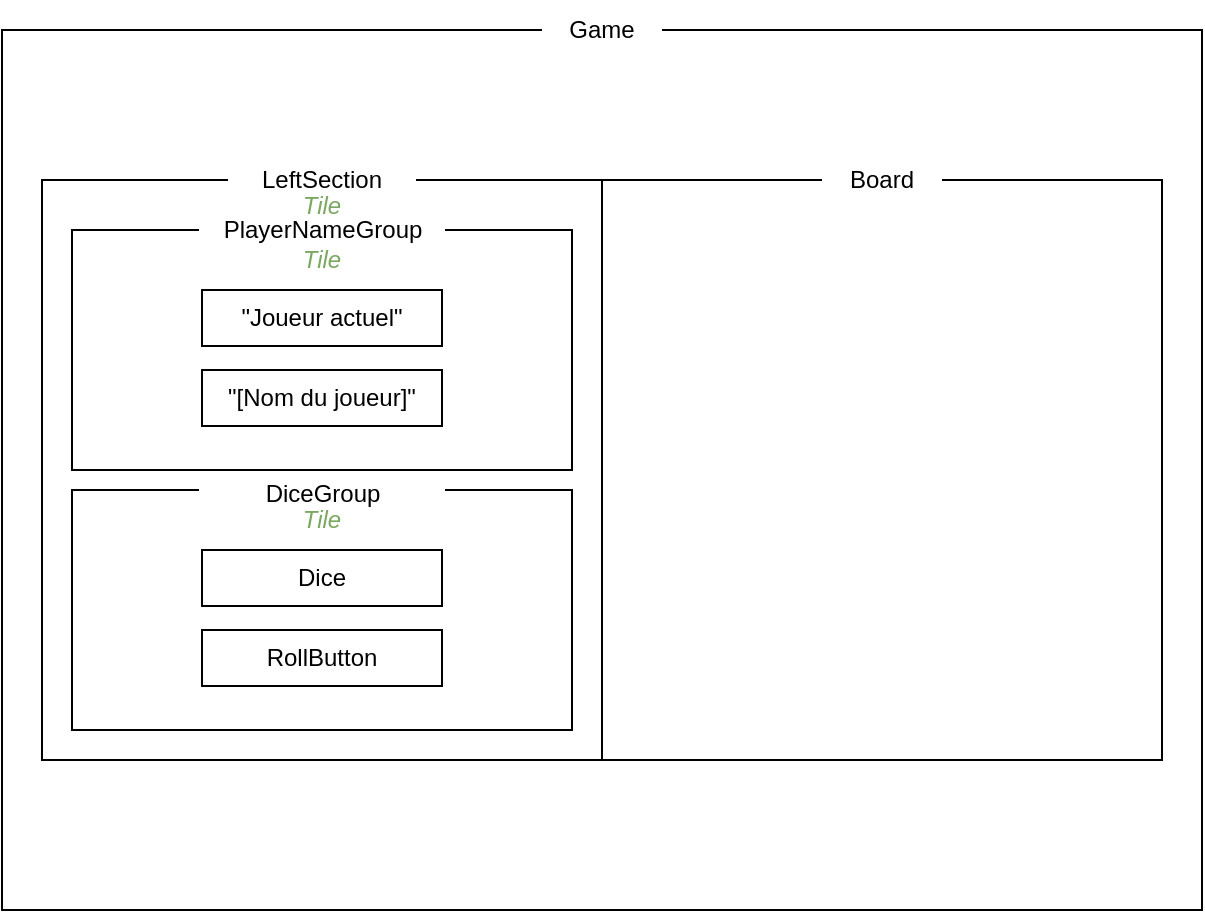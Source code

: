 <mxfile version="21.3.2" pages="2">
  <diagram id="2TP4eQAsvQmvE03BOklb" name="Structure">
    <mxGraphModel dx="1659" dy="928" grid="1" gridSize="10" guides="1" tooltips="1" connect="1" arrows="1" fold="1" page="1" pageScale="1" pageWidth="827" pageHeight="583" math="0" shadow="0">
      <root>
        <mxCell id="0" />
        <mxCell id="1" parent="0" />
        <mxCell id="-zkTO1DV0gP4Dm81hz_4-1" value="" style="rounded=0;whiteSpace=wrap;html=1;" parent="1" vertex="1">
          <mxGeometry x="114" y="40" width="600" height="440" as="geometry" />
        </mxCell>
        <mxCell id="-zkTO1DV0gP4Dm81hz_4-2" value="" style="rounded=0;whiteSpace=wrap;html=1;" parent="1" vertex="1">
          <mxGeometry x="414" y="115" width="280" height="290" as="geometry" />
        </mxCell>
        <mxCell id="-zkTO1DV0gP4Dm81hz_4-3" value="" style="rounded=0;whiteSpace=wrap;html=1;" parent="1" vertex="1">
          <mxGeometry x="134" y="115" width="280" height="290" as="geometry" />
        </mxCell>
        <mxCell id="-zkTO1DV0gP4Dm81hz_4-4" value="LeftSection" style="text;html=1;strokeColor=none;fillColor=default;align=center;verticalAlign=middle;whiteSpace=wrap;rounded=0;" parent="1" vertex="1">
          <mxGeometry x="227" y="100" width="94" height="30" as="geometry" />
        </mxCell>
        <mxCell id="-zkTO1DV0gP4Dm81hz_4-5" value="Board" style="text;html=1;strokeColor=none;fillColor=default;align=center;verticalAlign=middle;whiteSpace=wrap;rounded=0;" parent="1" vertex="1">
          <mxGeometry x="524" y="100" width="60" height="30" as="geometry" />
        </mxCell>
        <mxCell id="-zkTO1DV0gP4Dm81hz_4-6" value="Game" style="text;html=1;strokeColor=none;fillColor=default;align=center;verticalAlign=middle;whiteSpace=wrap;rounded=0;" parent="1" vertex="1">
          <mxGeometry x="384" y="25" width="60" height="30" as="geometry" />
        </mxCell>
        <mxCell id="-zkTO1DV0gP4Dm81hz_4-8" value="" style="rounded=0;whiteSpace=wrap;html=1;fillColor=default;" parent="1" vertex="1">
          <mxGeometry x="149" y="140" width="250" height="120" as="geometry" />
        </mxCell>
        <mxCell id="-zkTO1DV0gP4Dm81hz_4-9" value="" style="rounded=0;whiteSpace=wrap;html=1;fillColor=default;" parent="1" vertex="1">
          <mxGeometry x="149" y="270" width="250" height="120" as="geometry" />
        </mxCell>
        <mxCell id="-zkTO1DV0gP4Dm81hz_4-10" value="PlayerNameGroup" style="text;html=1;strokeColor=none;fillColor=default;align=center;verticalAlign=middle;whiteSpace=wrap;rounded=0;" parent="1" vertex="1">
          <mxGeometry x="212.5" y="125" width="123" height="30" as="geometry" />
        </mxCell>
        <mxCell id="-zkTO1DV0gP4Dm81hz_4-11" value="DiceGroup" style="text;html=1;strokeColor=none;fillColor=default;align=center;verticalAlign=middle;whiteSpace=wrap;rounded=0;" parent="1" vertex="1">
          <mxGeometry x="212.5" y="262" width="123" height="20" as="geometry" />
        </mxCell>
        <mxCell id="-zkTO1DV0gP4Dm81hz_4-12" value="Tile" style="text;html=1;strokeColor=none;fillColor=none;align=center;verticalAlign=middle;whiteSpace=wrap;rounded=0;fontStyle=2;fontColor=#7AA860;" parent="1" vertex="1">
          <mxGeometry x="244" y="120" width="60" height="15" as="geometry" />
        </mxCell>
        <mxCell id="-zkTO1DV0gP4Dm81hz_4-13" value="Tile" style="text;html=1;strokeColor=none;fillColor=none;align=center;verticalAlign=middle;whiteSpace=wrap;rounded=0;fontStyle=2;fontColor=#7AA860;" parent="1" vertex="1">
          <mxGeometry x="244" y="147" width="60" height="15" as="geometry" />
        </mxCell>
        <mxCell id="-zkTO1DV0gP4Dm81hz_4-14" value="Tile" style="text;html=1;strokeColor=none;fillColor=none;align=center;verticalAlign=middle;whiteSpace=wrap;rounded=0;fontStyle=2;fontColor=#7AA860;" parent="1" vertex="1">
          <mxGeometry x="244" y="277" width="60" height="15" as="geometry" />
        </mxCell>
        <mxCell id="-zkTO1DV0gP4Dm81hz_4-15" value="&lt;font color=&quot;#000000&quot;&gt;&quot;Joueur actuel&quot;&lt;/font&gt;" style="rounded=0;whiteSpace=wrap;html=1;fontColor=#7AA860;fillColor=default;" parent="1" vertex="1">
          <mxGeometry x="214" y="170" width="120" height="28" as="geometry" />
        </mxCell>
        <mxCell id="-zkTO1DV0gP4Dm81hz_4-16" value="&lt;font color=&quot;#000000&quot;&gt;&quot;[Nom du joueur]&quot;&lt;/font&gt;" style="rounded=0;whiteSpace=wrap;html=1;fontColor=#7AA860;fillColor=default;" parent="1" vertex="1">
          <mxGeometry x="214" y="210" width="120" height="28" as="geometry" />
        </mxCell>
        <mxCell id="-zkTO1DV0gP4Dm81hz_4-17" value="&lt;font color=&quot;#000000&quot;&gt;Dice&lt;/font&gt;" style="rounded=0;whiteSpace=wrap;html=1;fontColor=#7AA860;fillColor=default;" parent="1" vertex="1">
          <mxGeometry x="214" y="300" width="120" height="28" as="geometry" />
        </mxCell>
        <mxCell id="-zkTO1DV0gP4Dm81hz_4-18" value="&lt;font color=&quot;#000000&quot;&gt;RollButton&lt;/font&gt;" style="rounded=0;whiteSpace=wrap;html=1;fontColor=#7AA860;fillColor=default;" parent="1" vertex="1">
          <mxGeometry x="214" y="340" width="120" height="28" as="geometry" />
        </mxCell>
      </root>
    </mxGraphModel>
  </diagram>
  <diagram id="ebcAKLJAnbXmZ-Qhhpz-" name="Class Diagram">
    <mxGraphModel dx="2440" dy="1365" grid="1" gridSize="10" guides="1" tooltips="1" connect="1" arrows="1" fold="1" page="1" pageScale="1" pageWidth="827" pageHeight="583" math="0" shadow="0">
      <root>
        <mxCell id="0" />
        <mxCell id="1" parent="0" />
        <mxCell id="c6es1fCWVPQ6mSqu7Osp-5" value="Game" style="swimlane;fontStyle=1;align=center;verticalAlign=top;childLayout=stackLayout;horizontal=1;startSize=26;horizontalStack=0;resizeParent=1;resizeParentMax=0;resizeLast=0;collapsible=1;marginBottom=0;fontColor=#000000;fillColor=default;" parent="1" vertex="1">
          <mxGeometry x="40" y="40" width="230" height="164" as="geometry" />
        </mxCell>
        <mxCell id="c6es1fCWVPQ6mSqu7Osp-6" value="- leftSection : LeftSection" style="text;strokeColor=none;fillColor=none;align=left;verticalAlign=top;spacingLeft=4;spacingRight=4;overflow=hidden;rotatable=0;points=[[0,0.5],[1,0.5]];portConstraint=eastwest;fontColor=#000000;" parent="c6es1fCWVPQ6mSqu7Osp-5" vertex="1">
          <mxGeometry y="26" width="230" height="26" as="geometry" />
        </mxCell>
        <mxCell id="c6es1fCWVPQ6mSqu7Osp-10" value="- _currentPlayer : Player" style="text;strokeColor=none;fillColor=none;align=left;verticalAlign=top;spacingLeft=4;spacingRight=4;overflow=hidden;rotatable=0;points=[[0,0.5],[1,0.5]];portConstraint=eastwest;fontColor=#000000;" parent="c6es1fCWVPQ6mSqu7Osp-5" vertex="1">
          <mxGeometry y="52" width="230" height="26" as="geometry" />
        </mxCell>
        <mxCell id="c6es1fCWVPQ6mSqu7Osp-7" value="" style="line;strokeWidth=1;fillColor=none;align=left;verticalAlign=middle;spacingTop=-1;spacingLeft=3;spacingRight=3;rotatable=0;labelPosition=right;points=[];portConstraint=eastwest;fontColor=#000000;" parent="c6es1fCWVPQ6mSqu7Osp-5" vertex="1">
          <mxGeometry y="78" width="230" height="8" as="geometry" />
        </mxCell>
        <mxCell id="c6es1fCWVPQ6mSqu7Osp-8" value="+ update(Observable) : void" style="text;strokeColor=none;fillColor=none;align=left;verticalAlign=top;spacingLeft=4;spacingRight=4;overflow=hidden;rotatable=0;points=[[0,0.5],[1,0.5]];portConstraint=eastwest;fontColor=#000000;" parent="c6es1fCWVPQ6mSqu7Osp-5" vertex="1">
          <mxGeometry y="86" width="230" height="26" as="geometry" />
        </mxCell>
        <mxCell id="c6es1fCWVPQ6mSqu7Osp-12" value="- movePawn(Pawn, number) : void" style="text;strokeColor=none;fillColor=none;align=left;verticalAlign=top;spacingLeft=4;spacingRight=4;overflow=hidden;rotatable=0;points=[[0,0.5],[1,0.5]];portConstraint=eastwest;fontColor=#000000;" parent="c6es1fCWVPQ6mSqu7Osp-5" vertex="1">
          <mxGeometry y="112" width="230" height="26" as="geometry" />
        </mxCell>
        <mxCell id="c6es1fCWVPQ6mSqu7Osp-83" value="- set currentPlayer" style="text;strokeColor=none;fillColor=none;align=left;verticalAlign=top;spacingLeft=4;spacingRight=4;overflow=hidden;rotatable=0;points=[[0,0.5],[1,0.5]];portConstraint=eastwest;fontColor=#000000;" parent="c6es1fCWVPQ6mSqu7Osp-5" vertex="1">
          <mxGeometry y="138" width="230" height="26" as="geometry" />
        </mxCell>
        <mxCell id="c6es1fCWVPQ6mSqu7Osp-17" value="&lt;&lt; Interface &gt;&gt;&#xa;Observer" style="swimlane;fontStyle=1;align=center;verticalAlign=top;childLayout=stackLayout;horizontal=1;startSize=40;horizontalStack=0;resizeParent=1;resizeParentMax=0;resizeLast=0;collapsible=1;marginBottom=0;fontColor=#000000;fillColor=default;points=[[0,0,0,0,0],[0,0.26,0,0,0],[0,0.54,0,0,0],[0,0.76,0,0,0],[0,1,0,0,0],[0.25,0,0,0,0],[0.25,1,0,0,0],[0.5,0,0,0,0],[0.5,1,0,0,0],[0.75,0,0,0,0],[0.75,1,0,0,0],[1,0,0,0,0],[1,0.26,0,0,0],[1,0.5,0,0,0],[1,0.76,0,0,0],[1,1,0,0,0]];" parent="1" vertex="1">
          <mxGeometry x="340" y="40" width="230" height="74" as="geometry" />
        </mxCell>
        <mxCell id="c6es1fCWVPQ6mSqu7Osp-19" value="" style="line;strokeWidth=1;fillColor=none;align=left;verticalAlign=middle;spacingTop=-1;spacingLeft=3;spacingRight=3;rotatable=0;labelPosition=right;points=[];portConstraint=eastwest;fontColor=#000000;" parent="c6es1fCWVPQ6mSqu7Osp-17" vertex="1">
          <mxGeometry y="40" width="230" height="8" as="geometry" />
        </mxCell>
        <mxCell id="c6es1fCWVPQ6mSqu7Osp-20" value="+ update(Observable) : void" style="text;strokeColor=none;fillColor=none;align=left;verticalAlign=top;spacingLeft=4;spacingRight=4;overflow=hidden;rotatable=0;points=[[0,0.5],[1,0.5]];portConstraint=eastwest;fontColor=#000000;" parent="c6es1fCWVPQ6mSqu7Osp-17" vertex="1">
          <mxGeometry y="48" width="230" height="26" as="geometry" />
        </mxCell>
        <mxCell id="c6es1fCWVPQ6mSqu7Osp-23" style="rounded=0;orthogonalLoop=1;jettySize=auto;html=1;exitX=1;exitY=0.5;exitDx=0;exitDy=0;fontColor=#000000;dashed=1;endArrow=block;endFill=0;edgeStyle=orthogonalEdgeStyle;entryX=0;entryY=0.54;entryDx=0;entryDy=0;entryPerimeter=0;" parent="1" source="c6es1fCWVPQ6mSqu7Osp-6" target="c6es1fCWVPQ6mSqu7Osp-17" edge="1">
          <mxGeometry relative="1" as="geometry">
            <mxPoint x="320" y="79" as="targetPoint" />
            <Array as="points">
              <mxPoint x="270" y="80" />
            </Array>
          </mxGeometry>
        </mxCell>
        <mxCell id="c6es1fCWVPQ6mSqu7Osp-30" style="edgeStyle=orthogonalEdgeStyle;rounded=0;orthogonalLoop=1;jettySize=auto;html=1;exitX=0.5;exitY=0;exitDx=0;exitDy=0;entryX=0.5;entryY=1;entryDx=0;entryDy=0;fontColor=#000000;endArrow=classic;endFill=1;" parent="1" source="c6es1fCWVPQ6mSqu7Osp-24" target="c6es1fCWVPQ6mSqu7Osp-5" edge="1">
          <mxGeometry relative="1" as="geometry" />
        </mxCell>
        <mxCell id="c6es1fCWVPQ6mSqu7Osp-42" style="edgeStyle=orthogonalEdgeStyle;rounded=0;orthogonalLoop=1;jettySize=auto;html=1;exitX=1;exitY=0.5;exitDx=0;exitDy=0;entryX=0;entryY=0.44;entryDx=0;entryDy=0;entryPerimeter=0;fontColor=#000000;endArrow=block;endFill=0;" parent="1" source="c6es1fCWVPQ6mSqu7Osp-26" target="c6es1fCWVPQ6mSqu7Osp-35" edge="1">
          <mxGeometry relative="1" as="geometry">
            <Array as="points">
              <mxPoint x="270" y="300" />
              <mxPoint x="300" y="300" />
              <mxPoint x="300" y="383" />
            </Array>
          </mxGeometry>
        </mxCell>
        <mxCell id="c6es1fCWVPQ6mSqu7Osp-24" value="LeftSection" style="swimlane;fontStyle=1;align=center;verticalAlign=top;childLayout=stackLayout;horizontal=1;startSize=26;horizontalStack=0;resizeParent=1;resizeParentMax=0;resizeLast=0;collapsible=1;marginBottom=0;fontColor=#000000;fillColor=default;points=[[0,0,0,0,0],[0,0.25,0,0,0],[0,0.5,0,0,0],[0,0.75,0,0,0],[0,1,0,0,0],[0.25,0,0,0,0],[0.25,1,0,0,0],[0.5,0,0,0,0],[0.5,1,0,0,0],[0.75,0,0,0,0],[0.75,1,0,0,0],[1,0,0,0,0],[1,0.11,0,0,0],[1,0.25,0,0,0],[1,0.5,0,0,0],[1,0.75,0,0,0],[1,1,0,0,0]];" parent="1" vertex="1">
          <mxGeometry x="40" y="230" width="230" height="190" as="geometry" />
        </mxCell>
        <mxCell id="c6es1fCWVPQ6mSqu7Osp-25" value="- diceGroup : DiceGroup" style="text;strokeColor=none;fillColor=none;align=left;verticalAlign=top;spacingLeft=4;spacingRight=4;overflow=hidden;rotatable=0;points=[[0,0.5],[1,0.5]];portConstraint=eastwest;fontColor=#000000;" parent="c6es1fCWVPQ6mSqu7Osp-24" vertex="1">
          <mxGeometry y="26" width="230" height="26" as="geometry" />
        </mxCell>
        <mxCell id="c6es1fCWVPQ6mSqu7Osp-26" value="- playerNameGroup : PlayerNameGroup" style="text;strokeColor=none;fillColor=none;align=left;verticalAlign=top;spacingLeft=4;spacingRight=4;overflow=hidden;rotatable=0;points=[[0,0.5],[1,0.5]];portConstraint=eastwest;fontColor=#000000;" parent="c6es1fCWVPQ6mSqu7Osp-24" vertex="1">
          <mxGeometry y="52" width="230" height="26" as="geometry" />
        </mxCell>
        <mxCell id="c6es1fCWVPQ6mSqu7Osp-27" value="" style="line;strokeWidth=1;fillColor=none;align=left;verticalAlign=middle;spacingTop=-1;spacingLeft=3;spacingRight=3;rotatable=0;labelPosition=right;points=[];portConstraint=eastwest;fontColor=#000000;" parent="c6es1fCWVPQ6mSqu7Osp-24" vertex="1">
          <mxGeometry y="78" width="230" height="8" as="geometry" />
        </mxCell>
        <mxCell id="c6es1fCWVPQ6mSqu7Osp-28" value="+ subscribe(Observer) : void" style="text;strokeColor=none;fillColor=none;align=left;verticalAlign=top;spacingLeft=4;spacingRight=4;overflow=hidden;rotatable=0;points=[[0,0.5],[1,0.5]];portConstraint=eastwest;fontColor=#000000;" parent="c6es1fCWVPQ6mSqu7Osp-24" vertex="1">
          <mxGeometry y="86" width="230" height="26" as="geometry" />
        </mxCell>
        <mxCell id="c6es1fCWVPQ6mSqu7Osp-81" value="+ disableRollButton() : void" style="text;strokeColor=none;fillColor=none;align=left;verticalAlign=top;spacingLeft=4;spacingRight=4;overflow=hidden;rotatable=0;points=[[0,0.5],[1,0.5]];portConstraint=eastwest;fontColor=#000000;" parent="c6es1fCWVPQ6mSqu7Osp-24" vertex="1">
          <mxGeometry y="112" width="230" height="26" as="geometry" />
        </mxCell>
        <mxCell id="c6es1fCWVPQ6mSqu7Osp-82" value="+ enableRollButton() : void" style="text;strokeColor=none;fillColor=none;align=left;verticalAlign=top;spacingLeft=4;spacingRight=4;overflow=hidden;rotatable=0;points=[[0,0.5],[1,0.5]];portConstraint=eastwest;fontColor=#000000;" parent="c6es1fCWVPQ6mSqu7Osp-24" vertex="1">
          <mxGeometry y="138" width="230" height="26" as="geometry" />
        </mxCell>
        <mxCell id="c6es1fCWVPQ6mSqu7Osp-29" value="+ updatePlayerName(String) : void" style="text;strokeColor=none;fillColor=none;align=left;verticalAlign=top;spacingLeft=4;spacingRight=4;overflow=hidden;rotatable=0;points=[[0,0.5],[1,0.5]];portConstraint=eastwest;fontColor=#000000;" parent="c6es1fCWVPQ6mSqu7Osp-24" vertex="1">
          <mxGeometry y="164" width="230" height="26" as="geometry" />
        </mxCell>
        <mxCell id="c6es1fCWVPQ6mSqu7Osp-35" value="Tile" style="swimlane;fontStyle=1;align=center;verticalAlign=top;childLayout=stackLayout;horizontal=1;startSize=26;horizontalStack=0;resizeParent=1;resizeParentMax=0;resizeLast=0;collapsible=1;marginBottom=0;fontColor=#000000;fillColor=default;points=[[0,0,0,0,0],[0,0.29,0,0,0],[0,0.44,0,0,0],[0,0.5,0,0,0],[0,0.76,0,0,0],[0,1,0,0,0],[0.25,0,0,0,0],[0.25,1,0,0,0],[0.5,0,0,0,0],[0.5,1,0,0,0],[0.75,0,0,0,0],[0.75,1,0,0,0],[1,0,0,0,0],[1,0.26,0,0,0],[1,0.5,0,0,0],[1,0.76,0,0,0],[1,1,0,0,0]];" parent="1" vertex="1">
          <mxGeometry x="340" y="368" width="230" height="34" as="geometry" />
        </mxCell>
        <mxCell id="c6es1fCWVPQ6mSqu7Osp-37" value="" style="line;strokeWidth=1;fillColor=none;align=left;verticalAlign=middle;spacingTop=-1;spacingLeft=3;spacingRight=3;rotatable=0;labelPosition=right;points=[];portConstraint=eastwest;fontColor=#000000;" parent="c6es1fCWVPQ6mSqu7Osp-35" vertex="1">
          <mxGeometry y="26" width="230" height="8" as="geometry" />
        </mxCell>
        <mxCell id="c6es1fCWVPQ6mSqu7Osp-50" style="edgeStyle=orthogonalEdgeStyle;rounded=0;orthogonalLoop=1;jettySize=auto;html=1;exitX=0.5;exitY=0;exitDx=0;exitDy=0;exitPerimeter=0;entryX=0.5;entryY=1;entryDx=0;entryDy=0;entryPerimeter=0;fontColor=#000000;endArrow=classic;endFill=1;" parent="1" source="c6es1fCWVPQ6mSqu7Osp-44" target="c6es1fCWVPQ6mSqu7Osp-24" edge="1">
          <mxGeometry relative="1" as="geometry" />
        </mxCell>
        <mxCell id="c6es1fCWVPQ6mSqu7Osp-58" style="edgeStyle=orthogonalEdgeStyle;rounded=0;orthogonalLoop=1;jettySize=auto;html=1;exitX=1;exitY=0.06;exitDx=0;exitDy=0;exitPerimeter=0;entryX=0;entryY=0.44;entryDx=0;entryDy=0;entryPerimeter=0;fontColor=#000000;endArrow=block;endFill=0;" parent="1" source="c6es1fCWVPQ6mSqu7Osp-44" target="c6es1fCWVPQ6mSqu7Osp-35" edge="1">
          <mxGeometry relative="1" as="geometry">
            <Array as="points">
              <mxPoint x="300" y="476" />
              <mxPoint x="300" y="383" />
            </Array>
          </mxGeometry>
        </mxCell>
        <mxCell id="c6es1fCWVPQ6mSqu7Osp-44" value="DiceGroup" style="swimlane;fontStyle=1;align=center;verticalAlign=top;childLayout=stackLayout;horizontal=1;startSize=26;horizontalStack=0;resizeParent=1;resizeParentMax=0;resizeLast=0;collapsible=1;marginBottom=0;fontColor=#000000;fillColor=default;points=[[0,0,0,0,0],[0,0.25,0,0,0],[0,0.5,0,0,0],[0,0.75,0,0,0],[0,1,0,0,0],[0.25,0,0,0,0],[0.25,1,0,0,0],[0.5,0,0,0,0],[0.5,1,0,0,0],[0.75,0,0,0,0],[0.75,1,0,0,0],[1,0,0,0,0],[1,0.06,0,0,0],[1,0.25,0,0,0],[1,0.5,0,0,0],[1,0.75,0,0,0],[1,1,0,0,0]];" parent="1" vertex="1">
          <mxGeometry x="40" y="460" width="230" height="216" as="geometry">
            <mxRectangle x="40" y="460" width="90" height="26" as="alternateBounds" />
          </mxGeometry>
        </mxCell>
        <mxCell id="c6es1fCWVPQ6mSqu7Osp-45" value="+ diceResult : number " style="text;strokeColor=none;fillColor=none;align=left;verticalAlign=top;spacingLeft=4;spacingRight=4;overflow=hidden;rotatable=0;points=[[0,0.5],[1,0.5]];portConstraint=eastwest;fontColor=#000000;" parent="c6es1fCWVPQ6mSqu7Osp-44" vertex="1">
          <mxGeometry y="26" width="230" height="26" as="geometry" />
        </mxCell>
        <mxCell id="c6es1fCWVPQ6mSqu7Osp-51" value="- dice : Dice" style="text;strokeColor=none;fillColor=none;align=left;verticalAlign=top;spacingLeft=4;spacingRight=4;overflow=hidden;rotatable=0;points=[[0,0.5],[1,0.5]];portConstraint=eastwest;fontColor=#000000;" parent="c6es1fCWVPQ6mSqu7Osp-44" vertex="1">
          <mxGeometry y="52" width="230" height="26" as="geometry" />
        </mxCell>
        <mxCell id="c6es1fCWVPQ6mSqu7Osp-46" value="- rollButton : Button" style="text;strokeColor=none;fillColor=none;align=left;verticalAlign=top;spacingLeft=4;spacingRight=4;overflow=hidden;rotatable=0;points=[[0,0.5],[1,0.5]];portConstraint=eastwest;fontColor=#000000;" parent="c6es1fCWVPQ6mSqu7Osp-44" vertex="1">
          <mxGeometry y="78" width="230" height="26" as="geometry" />
        </mxCell>
        <mxCell id="c6es1fCWVPQ6mSqu7Osp-47" value="" style="line;strokeWidth=1;fillColor=none;align=left;verticalAlign=middle;spacingTop=-1;spacingLeft=3;spacingRight=3;rotatable=0;labelPosition=right;points=[];portConstraint=eastwest;fontColor=#000000;" parent="c6es1fCWVPQ6mSqu7Osp-44" vertex="1">
          <mxGeometry y="104" width="230" height="8" as="geometry" />
        </mxCell>
        <mxCell id="c6es1fCWVPQ6mSqu7Osp-48" value="- rollDice() : void" style="text;strokeColor=none;fillColor=none;align=left;verticalAlign=top;spacingLeft=4;spacingRight=4;overflow=hidden;rotatable=0;points=[[0,0.5],[1,0.5]];portConstraint=eastwest;fontColor=#000000;" parent="c6es1fCWVPQ6mSqu7Osp-44" vertex="1">
          <mxGeometry y="112" width="230" height="26" as="geometry" />
        </mxCell>
        <mxCell id="c6es1fCWVPQ6mSqu7Osp-53" value="+ subscribe(Observer) : void" style="text;strokeColor=none;fillColor=none;align=left;verticalAlign=top;spacingLeft=4;spacingRight=4;overflow=hidden;rotatable=0;points=[[0,0.5],[1,0.5]];portConstraint=eastwest;fontColor=#000000;" parent="c6es1fCWVPQ6mSqu7Osp-44" vertex="1">
          <mxGeometry y="138" width="230" height="26" as="geometry" />
        </mxCell>
        <mxCell id="c6es1fCWVPQ6mSqu7Osp-54" value="+ disableRollButton() : void" style="text;strokeColor=none;fillColor=none;align=left;verticalAlign=top;spacingLeft=4;spacingRight=4;overflow=hidden;rotatable=0;points=[[0,0.5],[1,0.5]];portConstraint=eastwest;fontColor=#000000;" parent="c6es1fCWVPQ6mSqu7Osp-44" vertex="1">
          <mxGeometry y="164" width="230" height="26" as="geometry" />
        </mxCell>
        <mxCell id="c6es1fCWVPQ6mSqu7Osp-55" value="+ enableRollButton() : void" style="text;strokeColor=none;fillColor=none;align=left;verticalAlign=top;spacingLeft=4;spacingRight=4;overflow=hidden;rotatable=0;points=[[0,0.5],[1,0.5]];portConstraint=eastwest;fontColor=#000000;" parent="c6es1fCWVPQ6mSqu7Osp-44" vertex="1">
          <mxGeometry y="190" width="230" height="26" as="geometry" />
        </mxCell>
        <mxCell id="c6es1fCWVPQ6mSqu7Osp-74" style="edgeStyle=orthogonalEdgeStyle;rounded=0;orthogonalLoop=1;jettySize=auto;html=1;exitX=0;exitY=0;exitDx=0;exitDy=0;exitPerimeter=0;entryX=1;entryY=0.11;entryDx=0;entryDy=0;entryPerimeter=0;fontColor=#000000;endArrow=classic;endFill=1;" parent="1" source="c6es1fCWVPQ6mSqu7Osp-59" target="c6es1fCWVPQ6mSqu7Osp-24" edge="1">
          <mxGeometry relative="1" as="geometry">
            <Array as="points">
              <mxPoint x="340" y="251" />
            </Array>
          </mxGeometry>
        </mxCell>
        <mxCell id="c6es1fCWVPQ6mSqu7Osp-59" value="PlayerNameGroup" style="swimlane;fontStyle=1;align=center;verticalAlign=top;childLayout=stackLayout;horizontal=1;startSize=26;horizontalStack=0;resizeParent=1;resizeParentMax=0;resizeLast=0;collapsible=1;marginBottom=0;fontColor=#000000;fillColor=default;points=[[0,0,0,0,0],[0,0.17,0,0,0],[0,0.5,0,0,0],[0,0.76,0,0,0],[0,1,0,0,0],[0.25,0,0,0,0],[0.25,1,0,0,0],[0.5,0,0,0,0],[0.5,1,0,0,0],[0.75,0,0,0,0],[0.75,1,0,0,0],[1,0,0,0,0],[1,0.06,0,0,0],[1,0.26,0,0,0],[1,0.5,0,0,0],[1,0.76,0,0,0],[1,1,0,0,0]];" parent="1" vertex="1">
          <mxGeometry x="340" y="230" width="230" height="86" as="geometry" />
        </mxCell>
        <mxCell id="c6es1fCWVPQ6mSqu7Osp-60" value="- playerNameLabel : Label" style="text;strokeColor=none;fillColor=none;align=left;verticalAlign=top;spacingLeft=4;spacingRight=4;overflow=hidden;rotatable=0;points=[[0,0.5],[1,0.5]];portConstraint=eastwest;fontColor=#000000;" parent="c6es1fCWVPQ6mSqu7Osp-59" vertex="1">
          <mxGeometry y="26" width="230" height="26" as="geometry" />
        </mxCell>
        <mxCell id="c6es1fCWVPQ6mSqu7Osp-64" value="" style="line;strokeWidth=1;fillColor=none;align=left;verticalAlign=middle;spacingTop=-1;spacingLeft=3;spacingRight=3;rotatable=0;labelPosition=right;points=[];portConstraint=eastwest;fontColor=#000000;" parent="c6es1fCWVPQ6mSqu7Osp-59" vertex="1">
          <mxGeometry y="52" width="230" height="8" as="geometry" />
        </mxCell>
        <mxCell id="c6es1fCWVPQ6mSqu7Osp-69" value="+ updatePlayerName(string) : void" style="text;strokeColor=none;fillColor=none;align=left;verticalAlign=top;spacingLeft=4;spacingRight=4;overflow=hidden;rotatable=0;points=[[0,0.5],[1,0.5]];portConstraint=eastwest;fontColor=#000000;" parent="c6es1fCWVPQ6mSqu7Osp-59" vertex="1">
          <mxGeometry y="60" width="230" height="26" as="geometry" />
        </mxCell>
        <mxCell id="c6es1fCWVPQ6mSqu7Osp-72" style="edgeStyle=orthogonalEdgeStyle;rounded=0;orthogonalLoop=1;jettySize=auto;html=1;exitX=0;exitY=0.5;exitDx=0;exitDy=0;entryX=0;entryY=0.44;entryDx=0;entryDy=0;entryPerimeter=0;fontColor=#000000;endArrow=block;endFill=0;" parent="1" source="c6es1fCWVPQ6mSqu7Osp-69" target="c6es1fCWVPQ6mSqu7Osp-35" edge="1">
          <mxGeometry relative="1" as="geometry">
            <Array as="points">
              <mxPoint x="340" y="300" />
              <mxPoint x="300" y="300" />
              <mxPoint x="300" y="383" />
            </Array>
          </mxGeometry>
        </mxCell>
        <mxCell id="c6es1fCWVPQ6mSqu7Osp-73" value="Extends" style="edgeLabel;html=1;align=center;verticalAlign=middle;resizable=0;points=[];fontColor=#000000;" parent="c6es1fCWVPQ6mSqu7Osp-72" vertex="1" connectable="0">
          <mxGeometry x="0.038" y="1" relative="1" as="geometry">
            <mxPoint as="offset" />
          </mxGeometry>
        </mxCell>
        <mxCell id="h14LIPPtb6WhcFJi5ZO6-19" style="edgeStyle=orthogonalEdgeStyle;rounded=0;orthogonalLoop=1;jettySize=auto;html=1;exitX=0.5;exitY=1;exitDx=0;exitDy=0;exitPerimeter=0;entryX=0.5;entryY=0;entryDx=0;entryDy=0;entryPerimeter=0;startArrow=block;startFill=0;endArrow=none;endFill=0;dashed=1;" parent="1" source="c6es1fCWVPQ6mSqu7Osp-75" target="h14LIPPtb6WhcFJi5ZO6-5" edge="1">
          <mxGeometry relative="1" as="geometry" />
        </mxCell>
        <mxCell id="c6es1fCWVPQ6mSqu7Osp-75" value="&lt;&lt; Interface &gt;&gt;&#xa;Observable" style="swimlane;fontStyle=1;align=center;verticalAlign=top;childLayout=stackLayout;horizontal=1;startSize=40;horizontalStack=0;resizeParent=1;resizeParentMax=0;resizeLast=0;collapsible=1;marginBottom=0;fontColor=#000000;fillColor=default;points=[[0,0,0,0,0],[0,0.26,0,0,0],[0,0.54,0,0,0],[0,0.76,0,0,0],[0,1,0,0,0],[0.25,0,0,0,0],[0.25,1,0,0,0],[0.5,0,0,0,0],[0.5,1,0,0,0],[0.75,0,0,0,0],[0.75,1,0,0,0],[1,0,0,0,0],[1,0.26,0,0,0],[1,0.5,0,0,0],[1,0.76,0,0,0],[1,1,0,0,0]];" parent="1" vertex="1">
          <mxGeometry x="340" y="430" width="230" height="100" as="geometry" />
        </mxCell>
        <mxCell id="c6es1fCWVPQ6mSqu7Osp-76" value="" style="line;strokeWidth=1;fillColor=none;align=left;verticalAlign=middle;spacingTop=-1;spacingLeft=3;spacingRight=3;rotatable=0;labelPosition=right;points=[];portConstraint=eastwest;fontColor=#000000;" parent="c6es1fCWVPQ6mSqu7Osp-75" vertex="1">
          <mxGeometry y="40" width="230" height="8" as="geometry" />
        </mxCell>
        <mxCell id="c6es1fCWVPQ6mSqu7Osp-78" value="+ subscribe(Observer) : void" style="text;strokeColor=none;fillColor=none;align=left;verticalAlign=top;spacingLeft=4;spacingRight=4;overflow=hidden;rotatable=0;points=[[0,0.5],[1,0.5]];portConstraint=eastwest;fontColor=#000000;" parent="c6es1fCWVPQ6mSqu7Osp-75" vertex="1">
          <mxGeometry y="48" width="230" height="26" as="geometry" />
        </mxCell>
        <mxCell id="c6es1fCWVPQ6mSqu7Osp-79" value="+ notifyAll() : void" style="text;strokeColor=none;fillColor=none;align=left;verticalAlign=top;spacingLeft=4;spacingRight=4;overflow=hidden;rotatable=0;points=[[0,0.5],[1,0.5]];portConstraint=eastwest;fontColor=#000000;" parent="c6es1fCWVPQ6mSqu7Osp-75" vertex="1">
          <mxGeometry y="74" width="230" height="26" as="geometry" />
        </mxCell>
        <mxCell id="h14LIPPtb6WhcFJi5ZO6-17" style="edgeStyle=orthogonalEdgeStyle;rounded=0;orthogonalLoop=1;jettySize=auto;html=1;exitX=0;exitY=-0.003;exitDx=0;exitDy=0;exitPerimeter=0;entryX=0.999;entryY=0.342;entryDx=0;entryDy=0;entryPerimeter=0;" parent="1" source="h14LIPPtb6WhcFJi5ZO6-6" target="c6es1fCWVPQ6mSqu7Osp-54" edge="1">
          <mxGeometry relative="1" as="geometry">
            <Array as="points">
              <mxPoint x="320" y="633" />
              <mxPoint x="320" y="633" />
            </Array>
          </mxGeometry>
        </mxCell>
        <mxCell id="h14LIPPtb6WhcFJi5ZO6-5" value="Dice" style="swimlane;fontStyle=1;align=center;verticalAlign=top;childLayout=stackLayout;horizontal=1;startSize=26;horizontalStack=0;resizeParent=1;resizeParentMax=0;resizeLast=0;collapsible=1;marginBottom=0;fontColor=#000000;fillColor=default;points=[[0,0,0,0,0],[0,0.1,0,0,0],[0,0.25,0,0,0],[0,0.5,0,0,0],[0,0.75,0,0,0],[0,1,0,0,0],[0.25,0,0,0,0],[0.25,1,0,0,0],[0.5,0,0,0,0],[0.5,1,0,0,0],[0.75,0,0,0,0],[0.75,1,0,0,0],[1,0,0,0,0],[1,0.06,0,0,0],[1,0.25,0,0,0],[1,0.5,0,0,0],[1,0.75,0,0,0],[1,1,0,0,0]];" parent="1" vertex="1">
          <mxGeometry x="340" y="607" width="230" height="268" as="geometry">
            <mxRectangle x="40" y="460" width="90" height="26" as="alternateBounds" />
          </mxGeometry>
        </mxCell>
        <mxCell id="h14LIPPtb6WhcFJi5ZO6-6" value="- diceSize : number" style="text;strokeColor=none;fillColor=none;align=left;verticalAlign=top;spacingLeft=4;spacingRight=4;overflow=hidden;rotatable=0;points=[[0,0.5],[1,0.5]];portConstraint=eastwest;fontColor=#000000;" parent="h14LIPPtb6WhcFJi5ZO6-5" vertex="1">
          <mxGeometry y="26" width="230" height="26" as="geometry" />
        </mxCell>
        <mxCell id="h14LIPPtb6WhcFJi5ZO6-7" value="- _currentFace : number" style="text;strokeColor=none;fillColor=none;align=left;verticalAlign=top;spacingLeft=4;spacingRight=4;overflow=hidden;rotatable=0;points=[[0,0.5],[1,0.5]];portConstraint=eastwest;fontColor=#000000;" parent="h14LIPPtb6WhcFJi5ZO6-5" vertex="1">
          <mxGeometry y="52" width="230" height="26" as="geometry" />
        </mxCell>
        <mxCell id="h14LIPPtb6WhcFJi5ZO6-8" value="- label : Label" style="text;strokeColor=none;fillColor=none;align=left;verticalAlign=top;spacingLeft=4;spacingRight=4;overflow=hidden;rotatable=0;points=[[0,0.5],[1,0.5]];portConstraint=eastwest;fontColor=#000000;" parent="h14LIPPtb6WhcFJi5ZO6-5" vertex="1">
          <mxGeometry y="78" width="230" height="26" as="geometry" />
        </mxCell>
        <mxCell id="h14LIPPtb6WhcFJi5ZO6-9" value="- observers : Observer[]" style="text;strokeColor=none;fillColor=none;align=left;verticalAlign=top;spacingLeft=4;spacingRight=4;overflow=hidden;rotatable=0;points=[[0,0.5],[1,0.5]];portConstraint=eastwest;fontColor=#000000;" parent="h14LIPPtb6WhcFJi5ZO6-5" vertex="1">
          <mxGeometry y="104" width="230" height="26" as="geometry" />
        </mxCell>
        <mxCell id="h14LIPPtb6WhcFJi5ZO6-10" value="" style="line;strokeWidth=1;fillColor=none;align=left;verticalAlign=middle;spacingTop=-1;spacingLeft=3;spacingRight=3;rotatable=0;labelPosition=right;points=[];portConstraint=eastwest;fontColor=#000000;" parent="h14LIPPtb6WhcFJi5ZO6-5" vertex="1">
          <mxGeometry y="130" width="230" height="8" as="geometry" />
        </mxCell>
        <mxCell id="h14LIPPtb6WhcFJi5ZO6-11" value="- roll() : void" style="text;strokeColor=none;fillColor=none;align=left;verticalAlign=top;spacingLeft=4;spacingRight=4;overflow=hidden;rotatable=0;points=[[0,0.5],[1,0.5]];portConstraint=eastwest;fontColor=#000000;" parent="h14LIPPtb6WhcFJi5ZO6-5" vertex="1">
          <mxGeometry y="138" width="230" height="26" as="geometry" />
        </mxCell>
        <mxCell id="h14LIPPtb6WhcFJi5ZO6-12" value="+ notifyAll() : void" style="text;strokeColor=none;fillColor=none;align=left;verticalAlign=top;spacingLeft=4;spacingRight=4;overflow=hidden;rotatable=0;points=[[0,0.5],[1,0.5]];portConstraint=eastwest;fontColor=#000000;" parent="h14LIPPtb6WhcFJi5ZO6-5" vertex="1">
          <mxGeometry y="164" width="230" height="26" as="geometry" />
        </mxCell>
        <mxCell id="h14LIPPtb6WhcFJi5ZO6-13" value="+ subscribe(Observer) : void" style="text;strokeColor=none;fillColor=none;align=left;verticalAlign=top;spacingLeft=4;spacingRight=4;overflow=hidden;rotatable=0;points=[[0,0.5],[1,0.5]];portConstraint=eastwest;fontColor=#000000;" parent="h14LIPPtb6WhcFJi5ZO6-5" vertex="1">
          <mxGeometry y="190" width="230" height="26" as="geometry" />
        </mxCell>
        <mxCell id="h14LIPPtb6WhcFJi5ZO6-14" value="+ get currentFace() : number" style="text;strokeColor=none;fillColor=none;align=left;verticalAlign=top;spacingLeft=4;spacingRight=4;overflow=hidden;rotatable=0;points=[[0,0.5],[1,0.5]];portConstraint=eastwest;fontColor=#000000;" parent="h14LIPPtb6WhcFJi5ZO6-5" vertex="1">
          <mxGeometry y="216" width="230" height="26" as="geometry" />
        </mxCell>
        <mxCell id="h14LIPPtb6WhcFJi5ZO6-15" value="- set currentFace(number)" style="text;strokeColor=none;fillColor=none;align=left;verticalAlign=top;spacingLeft=4;spacingRight=4;overflow=hidden;rotatable=0;points=[[0,0.5],[1,0.5]];portConstraint=eastwest;fontColor=#000000;" parent="h14LIPPtb6WhcFJi5ZO6-5" vertex="1">
          <mxGeometry y="242" width="230" height="26" as="geometry" />
        </mxCell>
        <mxCell id="h14LIPPtb6WhcFJi5ZO6-20" value="Rectangle" style="swimlane;fontStyle=1;align=center;verticalAlign=top;childLayout=stackLayout;horizontal=1;startSize=26;horizontalStack=0;resizeParent=1;resizeParentMax=0;resizeLast=0;collapsible=1;marginBottom=0;fontColor=#000000;fillColor=default;points=[[0,0,0,0,0],[0,0.29,0,0,0],[0,0.44,0,0,0],[0,0.5,0,0,0],[0,0.76,0,0,0],[0,1,0,0,0],[0.25,0,0,0,0],[0.25,1,0,0,0],[0.5,0,0,0,0],[0.5,1,0,0,0],[0.75,0,0,0,0],[0.75,1,0,0,0],[1,0,0,0,0],[1,0.26,0,0,0],[1,0.5,0,0,0],[1,0.76,0,0,0],[1,1,0,0,0]];" parent="1" vertex="1">
          <mxGeometry x="40" y="707" width="230" height="34" as="geometry" />
        </mxCell>
        <mxCell id="h14LIPPtb6WhcFJi5ZO6-21" value="" style="line;strokeWidth=1;fillColor=none;align=left;verticalAlign=middle;spacingTop=-1;spacingLeft=3;spacingRight=3;rotatable=0;labelPosition=right;points=[];portConstraint=eastwest;fontColor=#000000;" parent="h14LIPPtb6WhcFJi5ZO6-20" vertex="1">
          <mxGeometry y="26" width="230" height="8" as="geometry" />
        </mxCell>
        <mxCell id="h14LIPPtb6WhcFJi5ZO6-22" style="edgeStyle=orthogonalEdgeStyle;rounded=0;orthogonalLoop=1;jettySize=auto;html=1;exitX=0;exitY=0.5;exitDx=0;exitDy=0;entryX=1;entryY=0.5;entryDx=0;entryDy=0;entryPerimeter=0;startArrow=none;startFill=0;endArrow=block;endFill=0;" parent="1" source="h14LIPPtb6WhcFJi5ZO6-9" target="h14LIPPtb6WhcFJi5ZO6-20" edge="1">
          <mxGeometry relative="1" as="geometry" />
        </mxCell>
        <mxCell id="h14LIPPtb6WhcFJi5ZO6-23" value="Extends" style="edgeLabel;html=1;align=center;verticalAlign=middle;resizable=0;points=[];fontColor=#000000;" parent="1" vertex="1" connectable="0">
          <mxGeometry x="307" y="724" as="geometry" />
        </mxCell>
      </root>
    </mxGraphModel>
  </diagram>
</mxfile>
